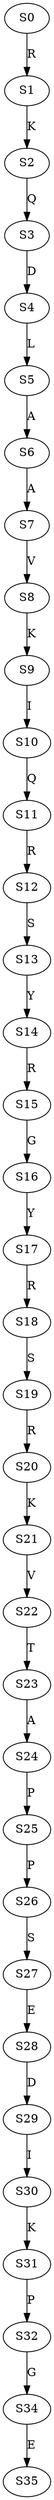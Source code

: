 strict digraph  {
	S0 -> S1 [ label = R ];
	S1 -> S2 [ label = K ];
	S2 -> S3 [ label = Q ];
	S3 -> S4 [ label = D ];
	S4 -> S5 [ label = L ];
	S5 -> S6 [ label = A ];
	S6 -> S7 [ label = A ];
	S7 -> S8 [ label = V ];
	S8 -> S9 [ label = K ];
	S9 -> S10 [ label = I ];
	S10 -> S11 [ label = Q ];
	S11 -> S12 [ label = R ];
	S12 -> S13 [ label = S ];
	S13 -> S14 [ label = Y ];
	S14 -> S15 [ label = R ];
	S15 -> S16 [ label = G ];
	S16 -> S17 [ label = Y ];
	S17 -> S18 [ label = R ];
	S18 -> S19 [ label = S ];
	S19 -> S20 [ label = R ];
	S20 -> S21 [ label = K ];
	S21 -> S22 [ label = V ];
	S22 -> S23 [ label = T ];
	S23 -> S24 [ label = A ];
	S24 -> S25 [ label = P ];
	S25 -> S26 [ label = P ];
	S26 -> S27 [ label = S ];
	S27 -> S28 [ label = E ];
	S28 -> S29 [ label = D ];
	S29 -> S30 [ label = I ];
	S30 -> S31 [ label = K ];
	S31 -> S32 [ label = P ];
	S32 -> S34 [ label = G ];
	S34 -> S35 [ label = E ];
}
